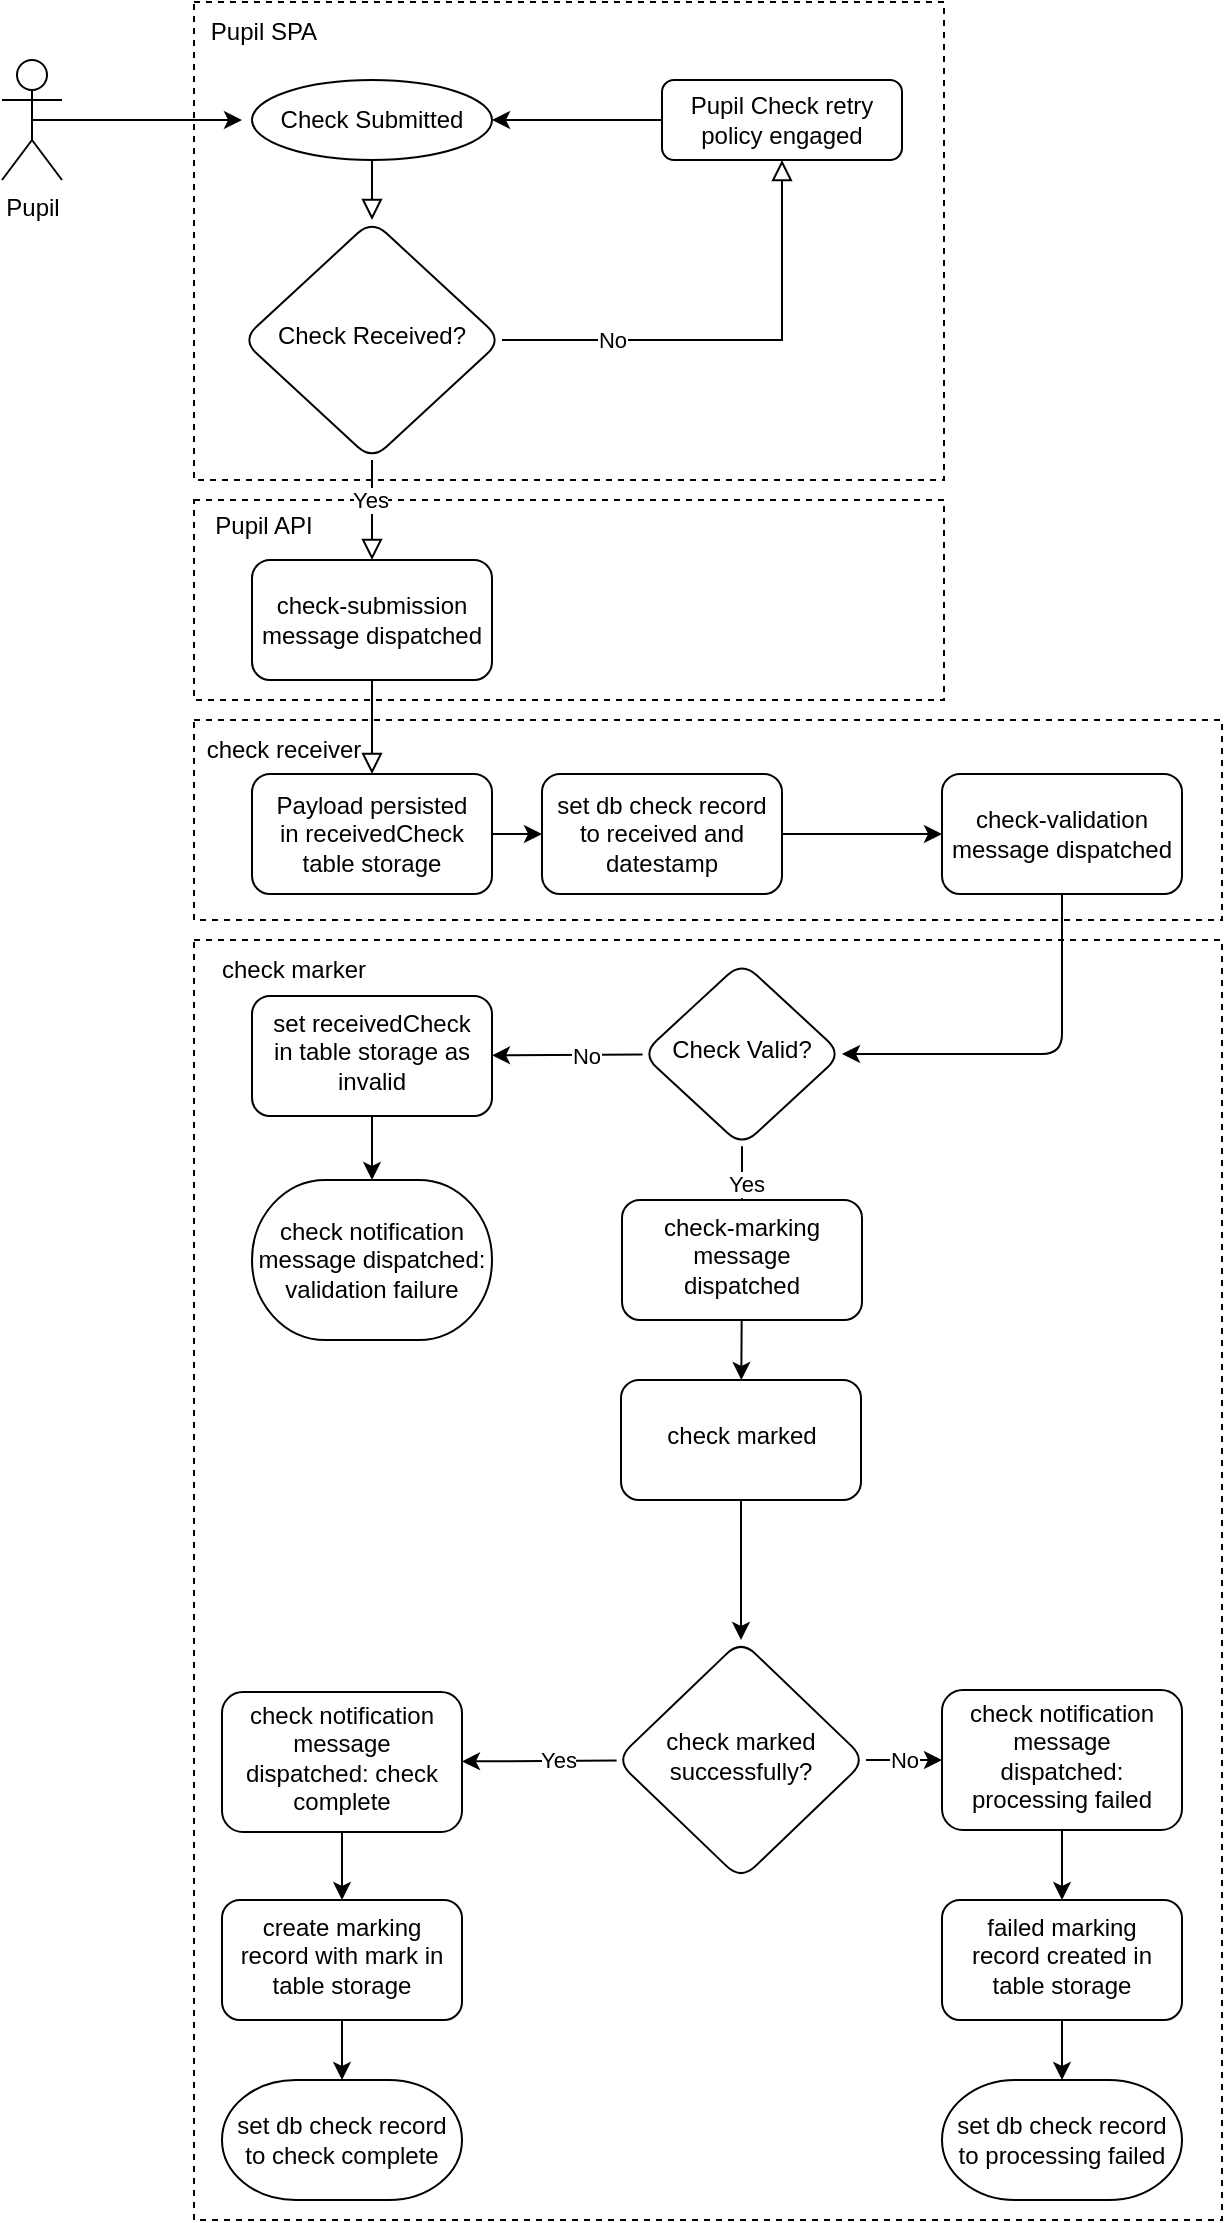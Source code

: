 <mxfile>
    <diagram id="C5RBs43oDa-KdzZeNtuy" name="Page-1">
        <mxGraphModel dx="2731" dy="911" grid="1" gridSize="10" guides="1" tooltips="1" connect="1" arrows="1" fold="1" page="1" pageScale="1" pageWidth="827" pageHeight="1169" math="0" shadow="0">
            <root>
                <mxCell id="WIyWlLk6GJQsqaUBKTNV-0"/>
                <mxCell id="CuICQI_fOomfvburvNad-14" value="Roles" style="locked=1;" parent="WIyWlLk6GJQsqaUBKTNV-0"/>
                <mxCell id="CuICQI_fOomfvburvNad-17" value="" style="group" parent="CuICQI_fOomfvburvNad-14" vertex="1" connectable="0">
                    <mxGeometry x="136" y="41" width="375" height="239" as="geometry"/>
                </mxCell>
                <mxCell id="CuICQI_fOomfvburvNad-15" value="" style="rounded=0;whiteSpace=wrap;html=1;dashed=1;fillColor=none;" parent="CuICQI_fOomfvburvNad-17" vertex="1">
                    <mxGeometry width="375" height="239" as="geometry"/>
                </mxCell>
                <mxCell id="CuICQI_fOomfvburvNad-16" value="Pupil SPA" style="text;html=1;strokeColor=none;fillColor=none;align=center;verticalAlign=middle;whiteSpace=wrap;rounded=0;dashed=1;opacity=0;" parent="CuICQI_fOomfvburvNad-17" vertex="1">
                    <mxGeometry width="70" height="30" as="geometry"/>
                </mxCell>
                <mxCell id="42" value="" style="group" vertex="1" connectable="0" parent="CuICQI_fOomfvburvNad-14">
                    <mxGeometry x="136" y="290" width="375" height="100" as="geometry"/>
                </mxCell>
                <mxCell id="43" value="" style="rounded=0;whiteSpace=wrap;html=1;dashed=1;fillColor=none;" vertex="1" parent="42">
                    <mxGeometry width="375" height="100" as="geometry"/>
                </mxCell>
                <mxCell id="44" value="Pupil API" style="text;html=1;strokeColor=none;fillColor=none;align=center;verticalAlign=middle;whiteSpace=wrap;rounded=0;dashed=1;opacity=0;" vertex="1" parent="42">
                    <mxGeometry width="70" height="25" as="geometry"/>
                </mxCell>
                <mxCell id="52" value="" style="group" vertex="1" connectable="0" parent="CuICQI_fOomfvburvNad-14">
                    <mxGeometry x="136" y="400" width="514" height="100" as="geometry"/>
                </mxCell>
                <mxCell id="45" value="" style="rounded=0;whiteSpace=wrap;html=1;dashed=1;fillColor=none;" vertex="1" parent="52">
                    <mxGeometry width="514" height="100" as="geometry"/>
                </mxCell>
                <mxCell id="51" value="check receiver" style="text;html=1;strokeColor=none;fillColor=none;align=center;verticalAlign=middle;whiteSpace=wrap;rounded=0;dashed=1;" vertex="1" parent="52">
                    <mxGeometry width="90" height="30" as="geometry"/>
                </mxCell>
                <mxCell id="53" value="" style="rounded=0;whiteSpace=wrap;html=1;dashed=1;fillColor=none;" vertex="1" parent="CuICQI_fOomfvburvNad-14">
                    <mxGeometry x="136" y="510" width="514" height="640" as="geometry"/>
                </mxCell>
                <mxCell id="54" value="check marker" style="text;html=1;strokeColor=none;fillColor=none;align=center;verticalAlign=middle;whiteSpace=wrap;rounded=0;dashed=1;" vertex="1" parent="CuICQI_fOomfvburvNad-14">
                    <mxGeometry x="136" y="510" width="100" height="30" as="geometry"/>
                </mxCell>
                <mxCell id="WIyWlLk6GJQsqaUBKTNV-1" value="Flowchart" style="" parent="WIyWlLk6GJQsqaUBKTNV-0"/>
                <mxCell id="WIyWlLk6GJQsqaUBKTNV-2" value="" style="rounded=0;html=1;jettySize=auto;orthogonalLoop=1;fontSize=11;endArrow=block;endFill=0;endSize=8;strokeWidth=1;shadow=0;labelBackgroundColor=none;edgeStyle=orthogonalEdgeStyle;" parent="WIyWlLk6GJQsqaUBKTNV-1" source="WIyWlLk6GJQsqaUBKTNV-3" target="WIyWlLk6GJQsqaUBKTNV-6" edge="1">
                    <mxGeometry relative="1" as="geometry"/>
                </mxCell>
                <mxCell id="WIyWlLk6GJQsqaUBKTNV-3" value="Check Submitted" style="strokeWidth=1;html=1;shape=mxgraph.flowchart.start_1;whiteSpace=wrap;shadow=0;fontFamily=Helvetica;fontSize=12;fontColor=default;align=center;strokeColor=default;fillColor=default;" parent="WIyWlLk6GJQsqaUBKTNV-1" vertex="1">
                    <mxGeometry x="165" y="80" width="120" height="40" as="geometry"/>
                </mxCell>
                <mxCell id="WIyWlLk6GJQsqaUBKTNV-4" value="" style="rounded=0;html=1;jettySize=auto;orthogonalLoop=1;fontSize=11;endArrow=block;endFill=0;endSize=8;strokeWidth=1;shadow=0;labelBackgroundColor=none;edgeStyle=orthogonalEdgeStyle;" parent="WIyWlLk6GJQsqaUBKTNV-1" source="WIyWlLk6GJQsqaUBKTNV-6" target="WIyWlLk6GJQsqaUBKTNV-12" edge="1">
                    <mxGeometry y="20" relative="1" as="geometry">
                        <mxPoint as="offset"/>
                        <mxPoint x="220" y="340" as="targetPoint"/>
                    </mxGeometry>
                </mxCell>
                <mxCell id="33" value="Yes" style="edgeLabel;html=1;align=center;verticalAlign=middle;resizable=0;points=[];" vertex="1" connectable="0" parent="WIyWlLk6GJQsqaUBKTNV-4">
                    <mxGeometry x="-0.2" y="-1" relative="1" as="geometry">
                        <mxPoint as="offset"/>
                    </mxGeometry>
                </mxCell>
                <mxCell id="WIyWlLk6GJQsqaUBKTNV-5" value="" style="edgeStyle=orthogonalEdgeStyle;rounded=0;html=1;jettySize=auto;orthogonalLoop=1;fontSize=11;endArrow=block;endFill=0;endSize=8;strokeWidth=1;shadow=0;labelBackgroundColor=none;" parent="WIyWlLk6GJQsqaUBKTNV-1" source="WIyWlLk6GJQsqaUBKTNV-6" target="WIyWlLk6GJQsqaUBKTNV-7" edge="1">
                    <mxGeometry x="-0.746" y="10" relative="1" as="geometry">
                        <mxPoint as="offset"/>
                    </mxGeometry>
                </mxCell>
                <mxCell id="17" value="No" style="edgeLabel;html=1;align=center;verticalAlign=middle;resizable=0;points=[];" parent="WIyWlLk6GJQsqaUBKTNV-5" vertex="1" connectable="0">
                    <mxGeometry x="-0.527" relative="1" as="geometry">
                        <mxPoint as="offset"/>
                    </mxGeometry>
                </mxCell>
                <mxCell id="WIyWlLk6GJQsqaUBKTNV-6" value="Check Received?" style="rhombus;whiteSpace=wrap;html=1;shadow=0;fontFamily=Helvetica;fontSize=12;align=center;strokeWidth=1;spacing=6;spacingTop=-4;rounded=1;" parent="WIyWlLk6GJQsqaUBKTNV-1" vertex="1">
                    <mxGeometry x="160" y="150" width="130" height="120" as="geometry"/>
                </mxCell>
                <mxCell id="WIyWlLk6GJQsqaUBKTNV-7" value="Pupil Check retry policy engaged" style="rounded=1;whiteSpace=wrap;html=1;fontSize=12;glass=0;strokeWidth=1;shadow=0;" parent="WIyWlLk6GJQsqaUBKTNV-1" vertex="1">
                    <mxGeometry x="370" y="80" width="120" height="40" as="geometry"/>
                </mxCell>
                <mxCell id="WIyWlLk6GJQsqaUBKTNV-8" value="" style="rounded=0;html=1;jettySize=auto;orthogonalLoop=1;fontSize=11;endArrow=block;endFill=0;endSize=8;strokeWidth=1;shadow=0;labelBackgroundColor=none;edgeStyle=orthogonalEdgeStyle;exitX=0.5;exitY=1;exitDx=0;exitDy=0;" parent="WIyWlLk6GJQsqaUBKTNV-1" source="WIyWlLk6GJQsqaUBKTNV-12" target="WIyWlLk6GJQsqaUBKTNV-11" edge="1">
                    <mxGeometry x="0.333" y="20" relative="1" as="geometry">
                        <mxPoint as="offset"/>
                        <mxPoint x="220" y="420" as="sourcePoint"/>
                    </mxGeometry>
                </mxCell>
                <mxCell id="Lrc5BM3YjAV4cm0wg2af-6" value="" style="edgeStyle=orthogonalEdgeStyle;rounded=0;orthogonalLoop=1;jettySize=auto;html=1;" parent="WIyWlLk6GJQsqaUBKTNV-1" source="WIyWlLk6GJQsqaUBKTNV-11" target="Lrc5BM3YjAV4cm0wg2af-5" edge="1">
                    <mxGeometry relative="1" as="geometry"/>
                </mxCell>
                <mxCell id="WIyWlLk6GJQsqaUBKTNV-11" value="Payload persisted&lt;div&gt;in receivedCheck table storage&lt;/div&gt;" style="rounded=1;whiteSpace=wrap;html=1;fontSize=12;glass=0;strokeWidth=1;shadow=0;" parent="WIyWlLk6GJQsqaUBKTNV-1" vertex="1">
                    <mxGeometry x="165" y="427" width="120" height="60" as="geometry"/>
                </mxCell>
                <mxCell id="WIyWlLk6GJQsqaUBKTNV-12" value="check-submission message dispatched" style="rounded=1;whiteSpace=wrap;html=1;fontSize=12;glass=0;strokeWidth=1;shadow=0;" parent="WIyWlLk6GJQsqaUBKTNV-1" vertex="1">
                    <mxGeometry x="165" y="320" width="120" height="60" as="geometry"/>
                </mxCell>
                <mxCell id="dFedi4VFuL9BGwjrrv5C-3" value="" style="endArrow=classic;html=1;rounded=0;entryX=1;entryY=0.5;entryDx=0;entryDy=0;exitX=0;exitY=0.5;exitDx=0;exitDy=0;" parent="WIyWlLk6GJQsqaUBKTNV-1" source="WIyWlLk6GJQsqaUBKTNV-7" target="WIyWlLk6GJQsqaUBKTNV-3" edge="1">
                    <mxGeometry width="50" height="50" relative="1" as="geometry">
                        <mxPoint x="370" y="50" as="sourcePoint"/>
                        <mxPoint x="440" y="290" as="targetPoint"/>
                        <Array as="points"/>
                    </mxGeometry>
                </mxCell>
                <mxCell id="Lrc5BM3YjAV4cm0wg2af-0" value="Pupil" style="shape=umlActor;verticalLabelPosition=bottom;verticalAlign=top;html=1;outlineConnect=0;" parent="WIyWlLk6GJQsqaUBKTNV-1" vertex="1">
                    <mxGeometry x="40" y="70" width="30" height="60" as="geometry"/>
                </mxCell>
                <mxCell id="47" value="" style="edgeStyle=none;html=1;" edge="1" parent="WIyWlLk6GJQsqaUBKTNV-1" source="Lrc5BM3YjAV4cm0wg2af-5" target="46">
                    <mxGeometry relative="1" as="geometry"/>
                </mxCell>
                <mxCell id="Lrc5BM3YjAV4cm0wg2af-5" value="set db check record to received and datestamp" style="whiteSpace=wrap;html=1;rounded=1;glass=0;strokeWidth=1;shadow=0;" parent="WIyWlLk6GJQsqaUBKTNV-1" vertex="1">
                    <mxGeometry x="310" y="427" width="120" height="60" as="geometry"/>
                </mxCell>
                <mxCell id="4" value="" style="endArrow=classic;html=1;exitX=0.5;exitY=0.5;exitDx=0;exitDy=0;exitPerimeter=0;" parent="WIyWlLk6GJQsqaUBKTNV-1" source="Lrc5BM3YjAV4cm0wg2af-0" edge="1">
                    <mxGeometry width="50" height="50" relative="1" as="geometry">
                        <mxPoint x="300" y="500" as="sourcePoint"/>
                        <mxPoint x="160" y="100" as="targetPoint"/>
                    </mxGeometry>
                </mxCell>
                <mxCell id="CuICQI_fOomfvburvNad-13" value="" style="edgeStyle=orthogonalEdgeStyle;rounded=0;orthogonalLoop=1;jettySize=auto;html=1;fontFamily=Helvetica;fontSize=12;fontColor=default;" parent="WIyWlLk6GJQsqaUBKTNV-1" source="CuICQI_fOomfvburvNad-10" target="CuICQI_fOomfvburvNad-12" edge="1">
                    <mxGeometry relative="1" as="geometry"/>
                </mxCell>
                <mxCell id="5" value="Yes" style="edgeLabel;html=1;align=center;verticalAlign=middle;resizable=0;points=[];" parent="CuICQI_fOomfvburvNad-13" vertex="1" connectable="0">
                    <mxGeometry x="-0.309" y="2" relative="1" as="geometry">
                        <mxPoint as="offset"/>
                    </mxGeometry>
                </mxCell>
                <mxCell id="11" value="" style="edgeStyle=none;html=1;" parent="WIyWlLk6GJQsqaUBKTNV-1" source="CuICQI_fOomfvburvNad-10" target="10" edge="1">
                    <mxGeometry relative="1" as="geometry"/>
                </mxCell>
                <mxCell id="16" value="No" style="edgeLabel;html=1;align=center;verticalAlign=middle;resizable=0;points=[];" parent="11" vertex="1" connectable="0">
                    <mxGeometry x="-0.227" relative="1" as="geometry">
                        <mxPoint as="offset"/>
                    </mxGeometry>
                </mxCell>
                <mxCell id="CuICQI_fOomfvburvNad-10" value="Check Valid?" style="rhombus;whiteSpace=wrap;html=1;shadow=0;fontFamily=Helvetica;fontSize=12;align=center;strokeWidth=1;spacing=6;spacingTop=-4;rounded=1;" parent="WIyWlLk6GJQsqaUBKTNV-1" vertex="1">
                    <mxGeometry x="360" y="520.85" width="100" height="92.31" as="geometry"/>
                </mxCell>
                <mxCell id="7" value="" style="edgeStyle=none;html=1;" parent="WIyWlLk6GJQsqaUBKTNV-1" source="CuICQI_fOomfvburvNad-12" target="6" edge="1">
                    <mxGeometry relative="1" as="geometry"/>
                </mxCell>
                <mxCell id="CuICQI_fOomfvburvNad-12" value="check-marking message dispatched" style="whiteSpace=wrap;html=1;shadow=0;strokeWidth=1;spacing=6;spacingTop=-4;rounded=1;glass=0;" parent="WIyWlLk6GJQsqaUBKTNV-1" vertex="1">
                    <mxGeometry x="350" y="640" width="120" height="60" as="geometry"/>
                </mxCell>
                <mxCell id="9" value="" style="edgeStyle=none;html=1;" parent="WIyWlLk6GJQsqaUBKTNV-1" source="6" target="8" edge="1">
                    <mxGeometry relative="1" as="geometry"/>
                </mxCell>
                <mxCell id="6" value="check marked" style="whiteSpace=wrap;html=1;shadow=0;strokeWidth=1;spacing=6;spacingTop=-4;rounded=1;glass=0;" parent="WIyWlLk6GJQsqaUBKTNV-1" vertex="1">
                    <mxGeometry x="349.5" y="730" width="120" height="60" as="geometry"/>
                </mxCell>
                <mxCell id="19" value="No" style="edgeStyle=none;html=1;" parent="WIyWlLk6GJQsqaUBKTNV-1" source="8" target="18" edge="1">
                    <mxGeometry relative="1" as="geometry"/>
                </mxCell>
                <mxCell id="21" value="" style="edgeStyle=none;html=1;" parent="WIyWlLk6GJQsqaUBKTNV-1" source="8" target="20" edge="1">
                    <mxGeometry relative="1" as="geometry"/>
                </mxCell>
                <mxCell id="22" value="Yes" style="edgeLabel;html=1;align=center;verticalAlign=middle;resizable=0;points=[];" parent="21" vertex="1" connectable="0">
                    <mxGeometry x="-0.212" y="-1" relative="1" as="geometry">
                        <mxPoint x="1" as="offset"/>
                    </mxGeometry>
                </mxCell>
                <mxCell id="8" value="check marked successfully?" style="rhombus;whiteSpace=wrap;html=1;shadow=0;strokeWidth=1;spacing=6;spacingTop=-4;rounded=1;glass=0;" parent="WIyWlLk6GJQsqaUBKTNV-1" vertex="1">
                    <mxGeometry x="347" y="860" width="125" height="120" as="geometry"/>
                </mxCell>
                <mxCell id="15" value="" style="edgeStyle=none;html=1;" parent="WIyWlLk6GJQsqaUBKTNV-1" source="10" target="14" edge="1">
                    <mxGeometry relative="1" as="geometry"/>
                </mxCell>
                <mxCell id="10" value="set receivedCheck in table storage as invalid" style="whiteSpace=wrap;html=1;shadow=0;strokeWidth=1;spacing=6;spacingTop=-4;rounded=1;" parent="WIyWlLk6GJQsqaUBKTNV-1" vertex="1">
                    <mxGeometry x="165" y="538" width="120" height="60" as="geometry"/>
                </mxCell>
                <mxCell id="14" value="check notification message dispatched: validation failure" style="strokeWidth=1;html=1;shape=mxgraph.flowchart.terminator;whiteSpace=wrap;shadow=0;fontFamily=Helvetica;fontSize=12;fontColor=default;align=center;strokeColor=default;fillColor=default;" parent="WIyWlLk6GJQsqaUBKTNV-1" vertex="1">
                    <mxGeometry x="165" y="630" width="120" height="80" as="geometry"/>
                </mxCell>
                <mxCell id="26" value="" style="edgeStyle=none;html=1;exitX=0.5;exitY=1;exitDx=0;exitDy=0;" parent="WIyWlLk6GJQsqaUBKTNV-1" source="31" target="25" edge="1">
                    <mxGeometry relative="1" as="geometry"/>
                </mxCell>
                <mxCell id="32" value="" style="edgeStyle=none;html=1;" parent="WIyWlLk6GJQsqaUBKTNV-1" source="18" target="31" edge="1">
                    <mxGeometry relative="1" as="geometry"/>
                </mxCell>
                <mxCell id="18" value="check notification message dispatched: processing failed" style="whiteSpace=wrap;html=1;shadow=0;strokeWidth=1;spacing=6;spacingTop=-4;rounded=1;glass=0;" parent="WIyWlLk6GJQsqaUBKTNV-1" vertex="1">
                    <mxGeometry x="510" y="885" width="120" height="70" as="geometry"/>
                </mxCell>
                <mxCell id="28" value="" style="edgeStyle=none;html=1;exitX=0.5;exitY=1;exitDx=0;exitDy=0;" parent="WIyWlLk6GJQsqaUBKTNV-1" source="29" target="27" edge="1">
                    <mxGeometry relative="1" as="geometry"/>
                </mxCell>
                <mxCell id="30" value="" style="edgeStyle=none;html=1;" parent="WIyWlLk6GJQsqaUBKTNV-1" source="20" target="29" edge="1">
                    <mxGeometry relative="1" as="geometry"/>
                </mxCell>
                <mxCell id="20" value="check notification message dispatched: check complete" style="whiteSpace=wrap;html=1;shadow=0;strokeWidth=1;spacing=6;spacingTop=-4;rounded=1;glass=0;" parent="WIyWlLk6GJQsqaUBKTNV-1" vertex="1">
                    <mxGeometry x="150" y="886" width="120" height="70" as="geometry"/>
                </mxCell>
                <mxCell id="25" value="set db check record to processing failed" style="strokeWidth=1;html=1;shape=mxgraph.flowchart.terminator;whiteSpace=wrap;shadow=0;fontFamily=Helvetica;fontSize=12;fontColor=default;align=center;strokeColor=default;fillColor=default;" parent="WIyWlLk6GJQsqaUBKTNV-1" vertex="1">
                    <mxGeometry x="510" y="1080" width="120" height="60" as="geometry"/>
                </mxCell>
                <mxCell id="27" value="set db check record to check complete" style="strokeWidth=1;html=1;shape=mxgraph.flowchart.terminator;whiteSpace=wrap;shadow=0;fontFamily=Helvetica;fontSize=12;fontColor=default;align=center;strokeColor=default;fillColor=default;" parent="WIyWlLk6GJQsqaUBKTNV-1" vertex="1">
                    <mxGeometry x="150" y="1080" width="120" height="60" as="geometry"/>
                </mxCell>
                <mxCell id="29" value="create marking record with mark in table storage" style="whiteSpace=wrap;html=1;shadow=0;strokeWidth=1;spacing=6;spacingTop=-4;rounded=1;glass=0;" parent="WIyWlLk6GJQsqaUBKTNV-1" vertex="1">
                    <mxGeometry x="150" y="990" width="120" height="60" as="geometry"/>
                </mxCell>
                <mxCell id="31" value="failed marking record created in table storage" style="whiteSpace=wrap;html=1;shadow=0;strokeWidth=1;spacing=6;spacingTop=-4;rounded=1;glass=0;" parent="WIyWlLk6GJQsqaUBKTNV-1" vertex="1">
                    <mxGeometry x="510" y="990" width="120" height="60" as="geometry"/>
                </mxCell>
                <mxCell id="49" style="edgeStyle=none;html=1;entryX=1;entryY=0.5;entryDx=0;entryDy=0;" edge="1" parent="WIyWlLk6GJQsqaUBKTNV-1" source="46" target="CuICQI_fOomfvburvNad-10">
                    <mxGeometry relative="1" as="geometry">
                        <Array as="points">
                            <mxPoint x="570" y="567"/>
                        </Array>
                    </mxGeometry>
                </mxCell>
                <mxCell id="46" value="check-validation message dispatched" style="whiteSpace=wrap;html=1;fillColor=rgb(255, 255, 255);strokeColor=rgb(0, 0, 0);fontColor=rgb(0, 0, 0);rounded=1;glass=0;strokeWidth=1;shadow=0;" vertex="1" parent="WIyWlLk6GJQsqaUBKTNV-1">
                    <mxGeometry x="510" y="427" width="120" height="60" as="geometry"/>
                </mxCell>
            </root>
        </mxGraphModel>
    </diagram>
</mxfile>

